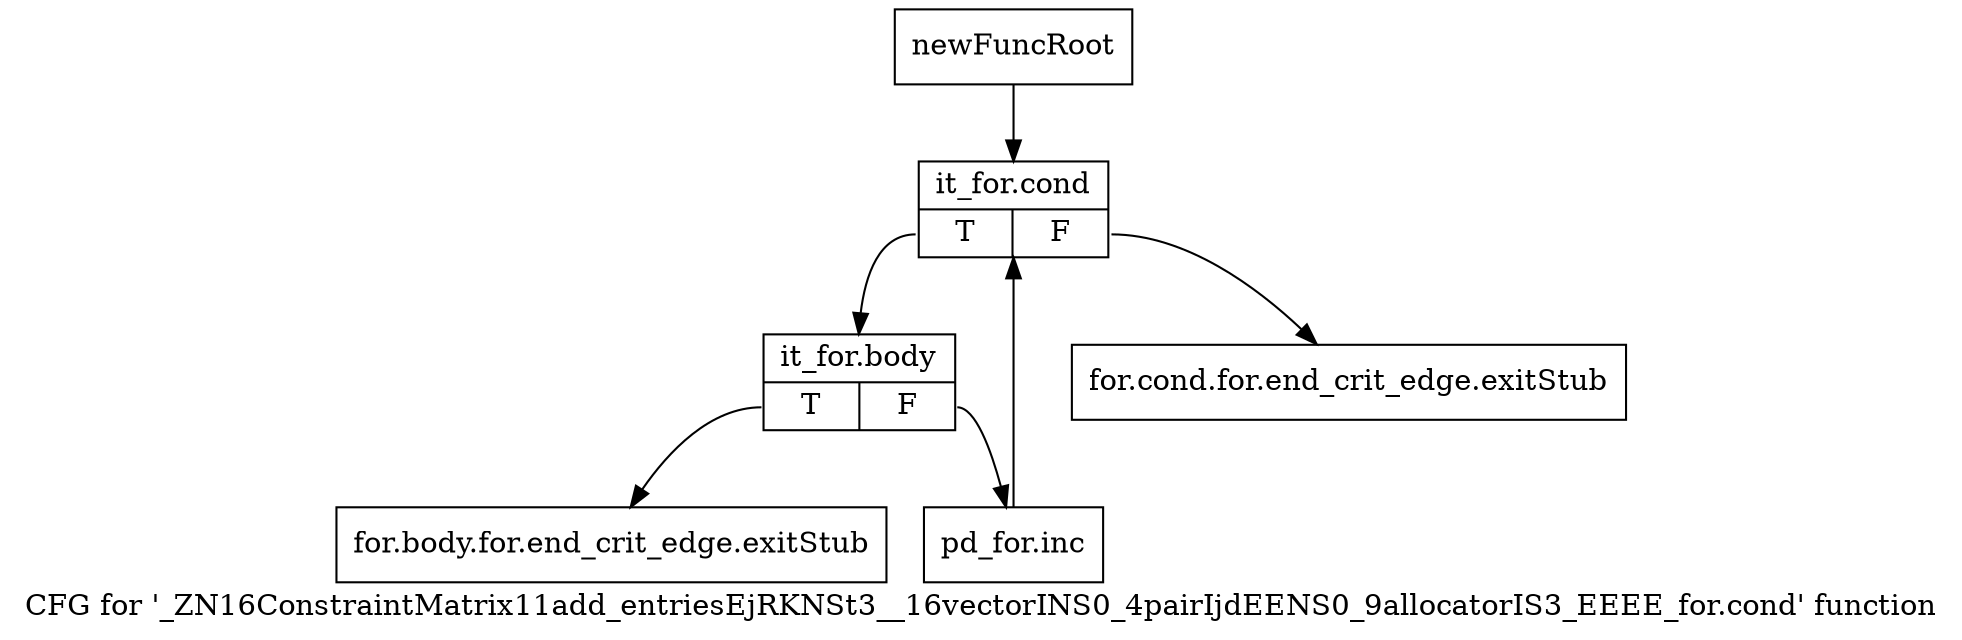 digraph "CFG for '_ZN16ConstraintMatrix11add_entriesEjRKNSt3__16vectorINS0_4pairIjdEENS0_9allocatorIS3_EEEE_for.cond' function" {
	label="CFG for '_ZN16ConstraintMatrix11add_entriesEjRKNSt3__16vectorINS0_4pairIjdEENS0_9allocatorIS3_EEEE_for.cond' function";

	Node0x8ec0c90 [shape=record,label="{newFuncRoot}"];
	Node0x8ec0c90 -> Node0x8ec0d80;
	Node0x8ec0ce0 [shape=record,label="{for.cond.for.end_crit_edge.exitStub}"];
	Node0x8ec0d30 [shape=record,label="{for.body.for.end_crit_edge.exitStub}"];
	Node0x8ec0d80 [shape=record,label="{it_for.cond|{<s0>T|<s1>F}}"];
	Node0x8ec0d80:s0 -> Node0x8ec0dd0;
	Node0x8ec0d80:s1 -> Node0x8ec0ce0;
	Node0x8ec0dd0 [shape=record,label="{it_for.body|{<s0>T|<s1>F}}"];
	Node0x8ec0dd0:s0 -> Node0x8ec0d30;
	Node0x8ec0dd0:s1 -> Node0x8ec0e20;
	Node0x8ec0e20 [shape=record,label="{pd_for.inc}"];
	Node0x8ec0e20 -> Node0x8ec0d80;
}
